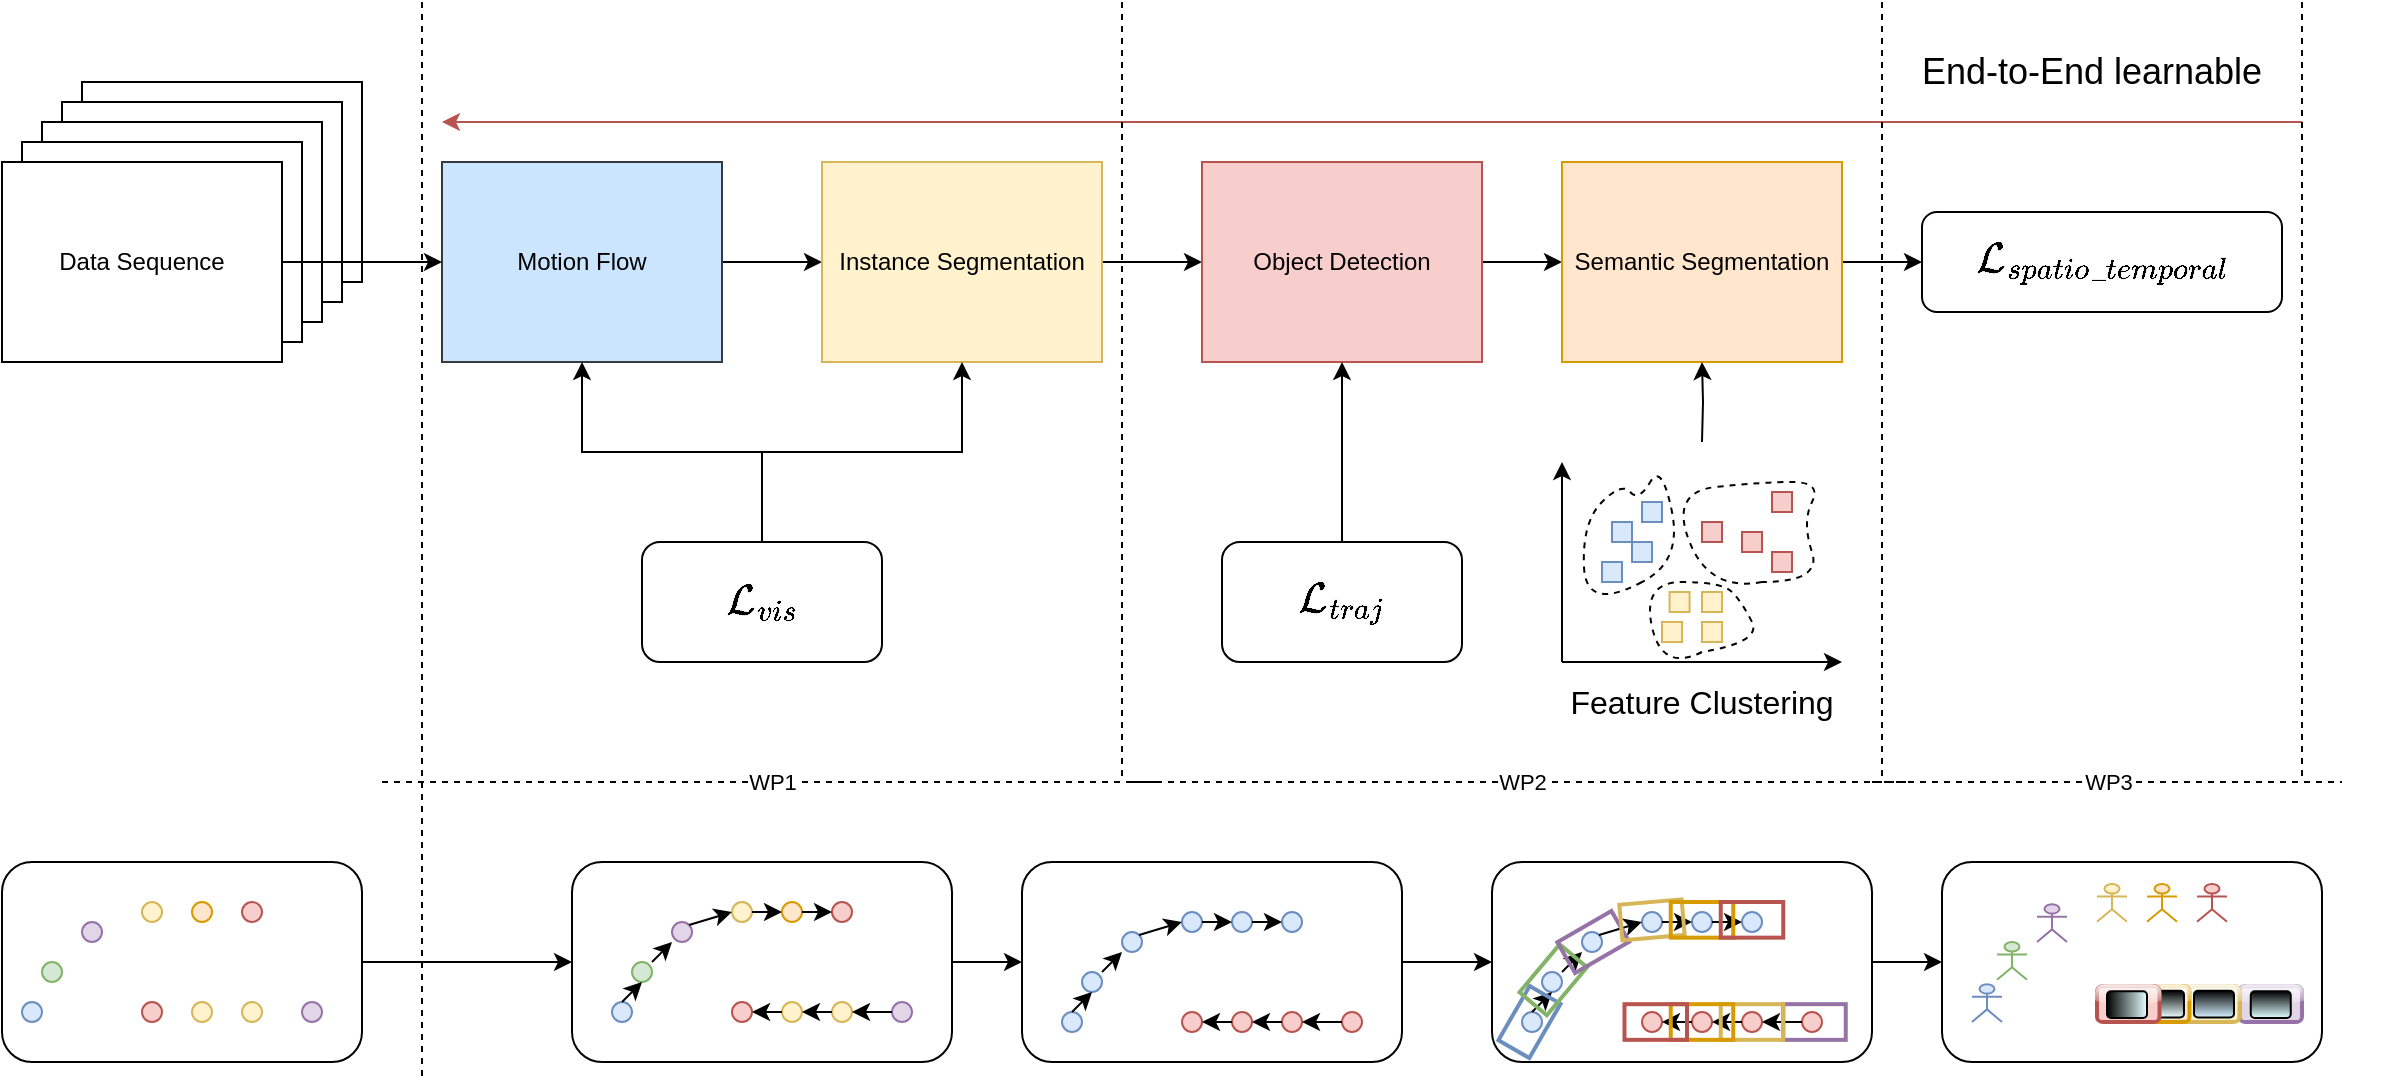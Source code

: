 <mxfile version="21.1.2">
  <diagram name="Page-1" id="5dXO3Vr72BLDgcloMhcy">
    <mxGraphModel dx="2217" dy="766" grid="1" gridSize="10" guides="1" tooltips="1" connect="1" arrows="1" fold="1" page="1" pageScale="1" pageWidth="850" pageHeight="1100" math="1" shadow="0">
      <root>
        <mxCell id="0" />
        <mxCell id="1" parent="0" />
        <mxCell id="tRHhrFOlf9yo3r4j4NDc-28" style="edgeStyle=orthogonalEdgeStyle;rounded=0;orthogonalLoop=1;jettySize=auto;html=1;entryX=0;entryY=0.5;entryDx=0;entryDy=0;" edge="1" parent="1" source="ptUVhh9PH6rea_wkWG5l-166" target="ptUVhh9PH6rea_wkWG5l-178">
          <mxGeometry relative="1" as="geometry" />
        </mxCell>
        <mxCell id="ptUVhh9PH6rea_wkWG5l-166" value="" style="rounded=1;whiteSpace=wrap;html=1;fillColor=none;" parent="1" vertex="1">
          <mxGeometry x="165" y="520" width="190" height="100" as="geometry" />
        </mxCell>
        <mxCell id="ptUVhh9PH6rea_wkWG5l-5" style="edgeStyle=orthogonalEdgeStyle;rounded=0;orthogonalLoop=1;jettySize=auto;html=1;entryX=0;entryY=0.5;entryDx=0;entryDy=0;" parent="1" source="ptUVhh9PH6rea_wkWG5l-1" target="ptUVhh9PH6rea_wkWG5l-2" edge="1">
          <mxGeometry relative="1" as="geometry" />
        </mxCell>
        <mxCell id="ptUVhh9PH6rea_wkWG5l-1" value="Motion Flow" style="rounded=0;whiteSpace=wrap;html=1;fillColor=#cce5ff;strokeColor=#36393d;glass=0;shadow=0;" parent="1" vertex="1">
          <mxGeometry x="100" y="170" width="140" height="100" as="geometry" />
        </mxCell>
        <mxCell id="ptUVhh9PH6rea_wkWG5l-6" style="edgeStyle=orthogonalEdgeStyle;rounded=0;orthogonalLoop=1;jettySize=auto;html=1;entryX=0;entryY=0.5;entryDx=0;entryDy=0;" parent="1" source="ptUVhh9PH6rea_wkWG5l-2" target="ptUVhh9PH6rea_wkWG5l-3" edge="1">
          <mxGeometry relative="1" as="geometry" />
        </mxCell>
        <mxCell id="ptUVhh9PH6rea_wkWG5l-2" value="Instance Segmentation" style="rounded=0;whiteSpace=wrap;html=1;fillColor=#fff2cc;strokeColor=#d6b656;" parent="1" vertex="1">
          <mxGeometry x="290" y="170" width="140" height="100" as="geometry" />
        </mxCell>
        <mxCell id="ptUVhh9PH6rea_wkWG5l-7" style="edgeStyle=orthogonalEdgeStyle;rounded=0;orthogonalLoop=1;jettySize=auto;html=1;entryX=0;entryY=0.5;entryDx=0;entryDy=0;" parent="1" source="ptUVhh9PH6rea_wkWG5l-3" target="ptUVhh9PH6rea_wkWG5l-4" edge="1">
          <mxGeometry relative="1" as="geometry" />
        </mxCell>
        <mxCell id="ptUVhh9PH6rea_wkWG5l-3" value="Object Detection" style="rounded=0;whiteSpace=wrap;html=1;fillColor=#f8cecc;strokeColor=#b85450;" parent="1" vertex="1">
          <mxGeometry x="480" y="170" width="140" height="100" as="geometry" />
        </mxCell>
        <mxCell id="ptUVhh9PH6rea_wkWG5l-34" style="edgeStyle=orthogonalEdgeStyle;rounded=0;orthogonalLoop=1;jettySize=auto;html=1;" parent="1" source="ptUVhh9PH6rea_wkWG5l-4" target="ptUVhh9PH6rea_wkWG5l-53" edge="1">
          <mxGeometry relative="1" as="geometry">
            <mxPoint x="850" y="220" as="targetPoint" />
          </mxGeometry>
        </mxCell>
        <mxCell id="ptUVhh9PH6rea_wkWG5l-4" value="Semantic Segmentation" style="rounded=0;whiteSpace=wrap;html=1;fillColor=#ffe6cc;strokeColor=#d79b00;" parent="1" vertex="1">
          <mxGeometry x="660" y="170" width="140" height="100" as="geometry" />
        </mxCell>
        <mxCell id="ptUVhh9PH6rea_wkWG5l-16" value="" style="group;flipH=1;" parent="1" vertex="1" connectable="0">
          <mxGeometry x="-120" y="130" width="180" height="140" as="geometry" />
        </mxCell>
        <mxCell id="ptUVhh9PH6rea_wkWG5l-9" value="Data Sequence" style="rounded=0;whiteSpace=wrap;html=1;" parent="ptUVhh9PH6rea_wkWG5l-16" vertex="1">
          <mxGeometry x="40" width="140" height="100" as="geometry" />
        </mxCell>
        <mxCell id="ptUVhh9PH6rea_wkWG5l-12" value="Data Sequence" style="rounded=0;whiteSpace=wrap;html=1;" parent="ptUVhh9PH6rea_wkWG5l-16" vertex="1">
          <mxGeometry x="30" y="10" width="140" height="100" as="geometry" />
        </mxCell>
        <mxCell id="ptUVhh9PH6rea_wkWG5l-13" value="Data Sequence" style="rounded=0;whiteSpace=wrap;html=1;" parent="ptUVhh9PH6rea_wkWG5l-16" vertex="1">
          <mxGeometry x="20" y="20" width="140" height="100" as="geometry" />
        </mxCell>
        <mxCell id="ptUVhh9PH6rea_wkWG5l-14" value="Data Sequence" style="rounded=0;whiteSpace=wrap;html=1;" parent="ptUVhh9PH6rea_wkWG5l-16" vertex="1">
          <mxGeometry x="10" y="30" width="140" height="100" as="geometry" />
        </mxCell>
        <mxCell id="ptUVhh9PH6rea_wkWG5l-15" value="Data Sequence" style="rounded=0;whiteSpace=wrap;html=1;" parent="ptUVhh9PH6rea_wkWG5l-16" vertex="1">
          <mxGeometry y="40" width="140" height="100" as="geometry" />
        </mxCell>
        <mxCell id="ptUVhh9PH6rea_wkWG5l-17" style="edgeStyle=orthogonalEdgeStyle;rounded=0;orthogonalLoop=1;jettySize=auto;html=1;" parent="1" source="ptUVhh9PH6rea_wkWG5l-15" target="ptUVhh9PH6rea_wkWG5l-1" edge="1">
          <mxGeometry relative="1" as="geometry" />
        </mxCell>
        <mxCell id="ptUVhh9PH6rea_wkWG5l-32" value="" style="endArrow=classic;html=1;rounded=0;fillColor=#f8cecc;strokeColor=#b85450;" parent="1" edge="1">
          <mxGeometry width="50" height="50" relative="1" as="geometry">
            <mxPoint x="1030" y="150" as="sourcePoint" />
            <mxPoint x="100" y="150" as="targetPoint" />
          </mxGeometry>
        </mxCell>
        <mxCell id="ptUVhh9PH6rea_wkWG5l-33" value="End-to-End learnable" style="text;html=1;strokeColor=none;fillColor=none;align=center;verticalAlign=middle;whiteSpace=wrap;rounded=0;fontSize=18;" parent="1" vertex="1">
          <mxGeometry x="820" y="110" width="210" height="30" as="geometry" />
        </mxCell>
        <mxCell id="ptUVhh9PH6rea_wkWG5l-35" value="" style="endArrow=none;dashed=1;html=1;rounded=0;" parent="1" edge="1">
          <mxGeometry width="50" height="50" relative="1" as="geometry">
            <mxPoint x="90" y="90" as="sourcePoint" />
            <mxPoint x="90" y="630" as="targetPoint" />
          </mxGeometry>
        </mxCell>
        <mxCell id="ptUVhh9PH6rea_wkWG5l-37" value="" style="endArrow=none;dashed=1;html=1;rounded=0;" parent="1" edge="1">
          <mxGeometry width="50" height="50" relative="1" as="geometry">
            <mxPoint x="440" y="90" as="sourcePoint" />
            <mxPoint x="440" y="480" as="targetPoint" />
          </mxGeometry>
        </mxCell>
        <mxCell id="ptUVhh9PH6rea_wkWG5l-38" value="WP1" style="endArrow=none;dashed=1;html=1;rounded=0;" parent="1" edge="1">
          <mxGeometry width="50" height="50" relative="1" as="geometry">
            <mxPoint x="70" y="480" as="sourcePoint" />
            <mxPoint x="460" y="480" as="targetPoint" />
          </mxGeometry>
        </mxCell>
        <mxCell id="ptUVhh9PH6rea_wkWG5l-40" value="WP2" style="endArrow=none;dashed=1;html=1;rounded=0;" parent="1" edge="1">
          <mxGeometry width="50" height="50" relative="1" as="geometry">
            <mxPoint x="445" y="480" as="sourcePoint" />
            <mxPoint x="835" y="480" as="targetPoint" />
          </mxGeometry>
        </mxCell>
        <mxCell id="ptUVhh9PH6rea_wkWG5l-41" value="" style="endArrow=none;dashed=1;html=1;rounded=0;" parent="1" edge="1">
          <mxGeometry width="50" height="50" relative="1" as="geometry">
            <mxPoint x="820" y="90" as="sourcePoint" />
            <mxPoint x="820" y="480" as="targetPoint" />
          </mxGeometry>
        </mxCell>
        <mxCell id="ptUVhh9PH6rea_wkWG5l-42" value="WP3" style="endArrow=none;dashed=1;html=1;rounded=0;" parent="1" edge="1">
          <mxGeometry width="50" height="50" relative="1" as="geometry">
            <mxPoint x="815" y="480" as="sourcePoint" />
            <mxPoint x="1050" y="480" as="targetPoint" />
          </mxGeometry>
        </mxCell>
        <mxCell id="ptUVhh9PH6rea_wkWG5l-44" value="" style="endArrow=none;dashed=1;html=1;rounded=0;" parent="1" edge="1">
          <mxGeometry width="50" height="50" relative="1" as="geometry">
            <mxPoint x="1030" y="90" as="sourcePoint" />
            <mxPoint x="1030" y="480" as="targetPoint" />
          </mxGeometry>
        </mxCell>
        <mxCell id="ptUVhh9PH6rea_wkWG5l-46" style="edgeStyle=orthogonalEdgeStyle;rounded=0;orthogonalLoop=1;jettySize=auto;html=1;" parent="1" source="ptUVhh9PH6rea_wkWG5l-45" target="ptUVhh9PH6rea_wkWG5l-1" edge="1">
          <mxGeometry relative="1" as="geometry" />
        </mxCell>
        <mxCell id="ptUVhh9PH6rea_wkWG5l-47" style="edgeStyle=orthogonalEdgeStyle;rounded=0;orthogonalLoop=1;jettySize=auto;html=1;" parent="1" source="ptUVhh9PH6rea_wkWG5l-45" target="ptUVhh9PH6rea_wkWG5l-2" edge="1">
          <mxGeometry relative="1" as="geometry" />
        </mxCell>
        <mxCell id="ptUVhh9PH6rea_wkWG5l-45" value="$$\mathcal{L_vis}$$" style="rounded=1;whiteSpace=wrap;html=1;fontSize=18;" parent="1" vertex="1">
          <mxGeometry x="200" y="360" width="120" height="60" as="geometry" />
        </mxCell>
        <mxCell id="ptUVhh9PH6rea_wkWG5l-49" style="edgeStyle=orthogonalEdgeStyle;rounded=0;orthogonalLoop=1;jettySize=auto;html=1;" parent="1" source="ptUVhh9PH6rea_wkWG5l-48" target="ptUVhh9PH6rea_wkWG5l-3" edge="1">
          <mxGeometry relative="1" as="geometry" />
        </mxCell>
        <mxCell id="ptUVhh9PH6rea_wkWG5l-48" value="$$\mathcal{L_traj}$$" style="rounded=1;whiteSpace=wrap;html=1;fontSize=18;" parent="1" vertex="1">
          <mxGeometry x="490" y="360" width="120" height="60" as="geometry" />
        </mxCell>
        <mxCell id="ptUVhh9PH6rea_wkWG5l-51" style="edgeStyle=orthogonalEdgeStyle;rounded=0;orthogonalLoop=1;jettySize=auto;html=1;entryX=0.5;entryY=1;entryDx=0;entryDy=0;" parent="1" target="ptUVhh9PH6rea_wkWG5l-4" edge="1">
          <mxGeometry relative="1" as="geometry">
            <mxPoint x="730" y="310" as="sourcePoint" />
          </mxGeometry>
        </mxCell>
        <mxCell id="ptUVhh9PH6rea_wkWG5l-53" value="$$\mathcal{L_{spatio\_temporal}}$$" style="rounded=1;whiteSpace=wrap;html=1;fontSize=18;" parent="1" vertex="1">
          <mxGeometry x="840" y="195" width="180" height="50" as="geometry" />
        </mxCell>
        <mxCell id="ptUVhh9PH6rea_wkWG5l-143" value="" style="ellipse;whiteSpace=wrap;html=1;aspect=fixed;fillColor=#fff2cc;strokeColor=#d6b656;" parent="1" vertex="1">
          <mxGeometry x="-50" y="540" width="10" height="10" as="geometry" />
        </mxCell>
        <mxCell id="ptUVhh9PH6rea_wkWG5l-144" value="" style="ellipse;whiteSpace=wrap;html=1;aspect=fixed;fillColor=#e1d5e7;strokeColor=#9673a6;" parent="1" vertex="1">
          <mxGeometry x="-80" y="550" width="10" height="10" as="geometry" />
        </mxCell>
        <mxCell id="ptUVhh9PH6rea_wkWG5l-145" value="" style="ellipse;whiteSpace=wrap;html=1;aspect=fixed;fillColor=#d5e8d4;strokeColor=#82b366;" parent="1" vertex="1">
          <mxGeometry x="-100" y="570" width="10" height="10" as="geometry" />
        </mxCell>
        <mxCell id="ptUVhh9PH6rea_wkWG5l-146" value="" style="ellipse;whiteSpace=wrap;html=1;aspect=fixed;fillColor=#dae8fc;strokeColor=#6c8ebf;" parent="1" vertex="1">
          <mxGeometry x="-110" y="590" width="10" height="10" as="geometry" />
        </mxCell>
        <mxCell id="ptUVhh9PH6rea_wkWG5l-147" value="" style="ellipse;whiteSpace=wrap;html=1;aspect=fixed;fillColor=#ffe6cc;strokeColor=#d79b00;" parent="1" vertex="1">
          <mxGeometry x="-25" y="540" width="10" height="10" as="geometry" />
        </mxCell>
        <mxCell id="ptUVhh9PH6rea_wkWG5l-148" value="" style="ellipse;whiteSpace=wrap;html=1;aspect=fixed;fillColor=#f8cecc;strokeColor=#b85450;" parent="1" vertex="1">
          <mxGeometry y="540" width="10" height="10" as="geometry" />
        </mxCell>
        <mxCell id="ptUVhh9PH6rea_wkWG5l-151" value="" style="ellipse;whiteSpace=wrap;html=1;aspect=fixed;fillColor=#e1d5e7;strokeColor=#9673a6;" parent="1" vertex="1">
          <mxGeometry x="30" y="590" width="10" height="10" as="geometry" />
        </mxCell>
        <mxCell id="ptUVhh9PH6rea_wkWG5l-152" value="" style="ellipse;whiteSpace=wrap;html=1;aspect=fixed;fillColor=#fff2cc;strokeColor=#d6b656;" parent="1" vertex="1">
          <mxGeometry y="590" width="10" height="10" as="geometry" />
        </mxCell>
        <mxCell id="ptUVhh9PH6rea_wkWG5l-153" value="" style="ellipse;whiteSpace=wrap;html=1;aspect=fixed;fillColor=#fff2cc;strokeColor=#d6b656;" parent="1" vertex="1">
          <mxGeometry x="-25" y="590" width="10" height="10" as="geometry" />
        </mxCell>
        <mxCell id="ptUVhh9PH6rea_wkWG5l-154" value="" style="ellipse;whiteSpace=wrap;html=1;aspect=fixed;fillColor=#f8cecc;strokeColor=#b85450;" parent="1" vertex="1">
          <mxGeometry x="-50" y="590" width="10" height="10" as="geometry" />
        </mxCell>
        <mxCell id="tRHhrFOlf9yo3r4j4NDc-27" style="edgeStyle=orthogonalEdgeStyle;rounded=0;orthogonalLoop=1;jettySize=auto;html=1;entryX=0;entryY=0.5;entryDx=0;entryDy=0;" edge="1" parent="1" source="ptUVhh9PH6rea_wkWG5l-155" target="ptUVhh9PH6rea_wkWG5l-166">
          <mxGeometry relative="1" as="geometry" />
        </mxCell>
        <mxCell id="ptUVhh9PH6rea_wkWG5l-155" value="" style="rounded=1;whiteSpace=wrap;html=1;fillColor=none;" parent="1" vertex="1">
          <mxGeometry x="-120" y="520" width="180" height="100" as="geometry" />
        </mxCell>
        <mxCell id="ptUVhh9PH6rea_wkWG5l-156" value="" style="ellipse;whiteSpace=wrap;html=1;aspect=fixed;fillColor=#fff2cc;strokeColor=#d6b656;" parent="1" vertex="1">
          <mxGeometry x="245" y="540" width="10" height="10" as="geometry" />
        </mxCell>
        <mxCell id="ptUVhh9PH6rea_wkWG5l-157" value="" style="ellipse;whiteSpace=wrap;html=1;aspect=fixed;fillColor=#e1d5e7;strokeColor=#9673a6;" parent="1" vertex="1">
          <mxGeometry x="215" y="550" width="10" height="10" as="geometry" />
        </mxCell>
        <mxCell id="ptUVhh9PH6rea_wkWG5l-158" value="" style="ellipse;whiteSpace=wrap;html=1;aspect=fixed;fillColor=#d5e8d4;strokeColor=#82b366;" parent="1" vertex="1">
          <mxGeometry x="195" y="570" width="10" height="10" as="geometry" />
        </mxCell>
        <mxCell id="ptUVhh9PH6rea_wkWG5l-159" value="" style="ellipse;whiteSpace=wrap;html=1;aspect=fixed;fillColor=#dae8fc;strokeColor=#6c8ebf;" parent="1" vertex="1">
          <mxGeometry x="185" y="590" width="10" height="10" as="geometry" />
        </mxCell>
        <mxCell id="ptUVhh9PH6rea_wkWG5l-160" value="" style="ellipse;whiteSpace=wrap;html=1;aspect=fixed;fillColor=#ffe6cc;strokeColor=#d79b00;" parent="1" vertex="1">
          <mxGeometry x="270" y="540" width="10" height="10" as="geometry" />
        </mxCell>
        <mxCell id="ptUVhh9PH6rea_wkWG5l-161" value="" style="ellipse;whiteSpace=wrap;html=1;aspect=fixed;fillColor=#f8cecc;strokeColor=#b85450;" parent="1" vertex="1">
          <mxGeometry x="295" y="540" width="10" height="10" as="geometry" />
        </mxCell>
        <mxCell id="ptUVhh9PH6rea_wkWG5l-162" value="" style="ellipse;whiteSpace=wrap;html=1;aspect=fixed;fillColor=#e1d5e7;strokeColor=#9673a6;" parent="1" vertex="1">
          <mxGeometry x="325" y="590" width="10" height="10" as="geometry" />
        </mxCell>
        <mxCell id="ptUVhh9PH6rea_wkWG5l-163" value="" style="ellipse;whiteSpace=wrap;html=1;aspect=fixed;fillColor=#fff2cc;strokeColor=#d6b656;" parent="1" vertex="1">
          <mxGeometry x="295" y="590" width="10" height="10" as="geometry" />
        </mxCell>
        <mxCell id="ptUVhh9PH6rea_wkWG5l-164" value="" style="ellipse;whiteSpace=wrap;html=1;aspect=fixed;fillColor=#fff2cc;strokeColor=#d6b656;" parent="1" vertex="1">
          <mxGeometry x="270" y="590" width="10" height="10" as="geometry" />
        </mxCell>
        <mxCell id="ptUVhh9PH6rea_wkWG5l-165" value="" style="ellipse;whiteSpace=wrap;html=1;aspect=fixed;fillColor=#f8cecc;strokeColor=#b85450;" parent="1" vertex="1">
          <mxGeometry x="245" y="590" width="10" height="10" as="geometry" />
        </mxCell>
        <mxCell id="ptUVhh9PH6rea_wkWG5l-167" value="" style="endArrow=classic;html=1;rounded=0;" parent="1" edge="1">
          <mxGeometry width="50" height="50" relative="1" as="geometry">
            <mxPoint x="190" y="590" as="sourcePoint" />
            <mxPoint x="200" y="580" as="targetPoint" />
          </mxGeometry>
        </mxCell>
        <mxCell id="ptUVhh9PH6rea_wkWG5l-168" value="" style="endArrow=classic;html=1;rounded=0;" parent="1" edge="1">
          <mxGeometry width="50" height="50" relative="1" as="geometry">
            <mxPoint x="205" y="570" as="sourcePoint" />
            <mxPoint x="215" y="560" as="targetPoint" />
            <Array as="points">
              <mxPoint x="215" y="560" />
            </Array>
          </mxGeometry>
        </mxCell>
        <mxCell id="ptUVhh9PH6rea_wkWG5l-170" value="" style="endArrow=classic;html=1;rounded=0;exitX=1;exitY=0;exitDx=0;exitDy=0;entryX=0;entryY=0.5;entryDx=0;entryDy=0;" parent="1" source="ptUVhh9PH6rea_wkWG5l-157" target="ptUVhh9PH6rea_wkWG5l-156" edge="1">
          <mxGeometry width="50" height="50" relative="1" as="geometry">
            <mxPoint x="215" y="580" as="sourcePoint" />
            <mxPoint x="225" y="570" as="targetPoint" />
            <Array as="points" />
          </mxGeometry>
        </mxCell>
        <mxCell id="ptUVhh9PH6rea_wkWG5l-173" value="" style="endArrow=classic;html=1;rounded=0;exitX=1;exitY=0.5;exitDx=0;exitDy=0;entryX=0;entryY=0.5;entryDx=0;entryDy=0;" parent="1" source="ptUVhh9PH6rea_wkWG5l-156" target="ptUVhh9PH6rea_wkWG5l-160" edge="1">
          <mxGeometry width="50" height="50" relative="1" as="geometry">
            <mxPoint x="234" y="561" as="sourcePoint" />
            <mxPoint x="255" y="555" as="targetPoint" />
            <Array as="points" />
          </mxGeometry>
        </mxCell>
        <mxCell id="ptUVhh9PH6rea_wkWG5l-174" value="" style="endArrow=classic;html=1;rounded=0;exitX=1;exitY=0.5;exitDx=0;exitDy=0;entryX=0;entryY=0.5;entryDx=0;entryDy=0;" parent="1" source="ptUVhh9PH6rea_wkWG5l-160" target="ptUVhh9PH6rea_wkWG5l-161" edge="1">
          <mxGeometry width="50" height="50" relative="1" as="geometry">
            <mxPoint x="265" y="555" as="sourcePoint" />
            <mxPoint x="280" y="555" as="targetPoint" />
            <Array as="points" />
          </mxGeometry>
        </mxCell>
        <mxCell id="ptUVhh9PH6rea_wkWG5l-175" value="" style="endArrow=classic;html=1;rounded=0;exitX=0;exitY=0.5;exitDx=0;exitDy=0;entryX=1;entryY=0.5;entryDx=0;entryDy=0;" parent="1" source="ptUVhh9PH6rea_wkWG5l-162" target="ptUVhh9PH6rea_wkWG5l-163" edge="1">
          <mxGeometry width="50" height="50" relative="1" as="geometry">
            <mxPoint x="290" y="555" as="sourcePoint" />
            <mxPoint x="305" y="555" as="targetPoint" />
            <Array as="points" />
          </mxGeometry>
        </mxCell>
        <mxCell id="ptUVhh9PH6rea_wkWG5l-176" value="" style="endArrow=classic;html=1;rounded=0;exitX=0;exitY=0.5;exitDx=0;exitDy=0;entryX=1;entryY=0.5;entryDx=0;entryDy=0;" parent="1" source="ptUVhh9PH6rea_wkWG5l-163" target="ptUVhh9PH6rea_wkWG5l-164" edge="1">
          <mxGeometry width="50" height="50" relative="1" as="geometry">
            <mxPoint x="335" y="605" as="sourcePoint" />
            <mxPoint x="315" y="605" as="targetPoint" />
            <Array as="points" />
          </mxGeometry>
        </mxCell>
        <mxCell id="ptUVhh9PH6rea_wkWG5l-177" value="" style="endArrow=classic;html=1;rounded=0;exitX=0;exitY=0.5;exitDx=0;exitDy=0;entryX=1;entryY=0.5;entryDx=0;entryDy=0;" parent="1" source="ptUVhh9PH6rea_wkWG5l-164" target="ptUVhh9PH6rea_wkWG5l-165" edge="1">
          <mxGeometry width="50" height="50" relative="1" as="geometry">
            <mxPoint x="305" y="605" as="sourcePoint" />
            <mxPoint x="290" y="605" as="targetPoint" />
            <Array as="points" />
          </mxGeometry>
        </mxCell>
        <mxCell id="tRHhrFOlf9yo3r4j4NDc-29" style="edgeStyle=orthogonalEdgeStyle;rounded=0;orthogonalLoop=1;jettySize=auto;html=1;" edge="1" parent="1" source="ptUVhh9PH6rea_wkWG5l-178" target="ptUVhh9PH6rea_wkWG5l-199">
          <mxGeometry relative="1" as="geometry" />
        </mxCell>
        <mxCell id="ptUVhh9PH6rea_wkWG5l-178" value="" style="rounded=1;whiteSpace=wrap;html=1;fillColor=none;" parent="1" vertex="1">
          <mxGeometry x="390" y="520" width="190" height="100" as="geometry" />
        </mxCell>
        <mxCell id="ptUVhh9PH6rea_wkWG5l-179" value="" style="ellipse;whiteSpace=wrap;html=1;aspect=fixed;fillColor=#dae8fc;strokeColor=#6c8ebf;" parent="1" vertex="1">
          <mxGeometry x="470" y="545" width="10" height="10" as="geometry" />
        </mxCell>
        <mxCell id="ptUVhh9PH6rea_wkWG5l-180" value="" style="ellipse;whiteSpace=wrap;html=1;aspect=fixed;fillColor=#dae8fc;strokeColor=#6c8ebf;" parent="1" vertex="1">
          <mxGeometry x="440" y="555" width="10" height="10" as="geometry" />
        </mxCell>
        <mxCell id="ptUVhh9PH6rea_wkWG5l-181" value="" style="ellipse;whiteSpace=wrap;html=1;aspect=fixed;fillColor=#dae8fc;strokeColor=#6c8ebf;" parent="1" vertex="1">
          <mxGeometry x="420" y="575" width="10" height="10" as="geometry" />
        </mxCell>
        <mxCell id="ptUVhh9PH6rea_wkWG5l-182" value="" style="ellipse;whiteSpace=wrap;html=1;aspect=fixed;fillColor=#dae8fc;strokeColor=#6c8ebf;" parent="1" vertex="1">
          <mxGeometry x="410" y="595" width="10" height="10" as="geometry" />
        </mxCell>
        <mxCell id="ptUVhh9PH6rea_wkWG5l-183" value="" style="ellipse;whiteSpace=wrap;html=1;aspect=fixed;fillColor=#dae8fc;strokeColor=#6c8ebf;" parent="1" vertex="1">
          <mxGeometry x="495" y="545" width="10" height="10" as="geometry" />
        </mxCell>
        <mxCell id="ptUVhh9PH6rea_wkWG5l-184" value="" style="ellipse;whiteSpace=wrap;html=1;aspect=fixed;fillColor=#dae8fc;strokeColor=#6c8ebf;" parent="1" vertex="1">
          <mxGeometry x="520" y="545" width="10" height="10" as="geometry" />
        </mxCell>
        <mxCell id="ptUVhh9PH6rea_wkWG5l-185" value="" style="ellipse;whiteSpace=wrap;html=1;aspect=fixed;fillColor=#f8cecc;strokeColor=#b85450;" parent="1" vertex="1">
          <mxGeometry x="550" y="595" width="10" height="10" as="geometry" />
        </mxCell>
        <mxCell id="ptUVhh9PH6rea_wkWG5l-186" value="" style="ellipse;whiteSpace=wrap;html=1;aspect=fixed;fillColor=#f8cecc;strokeColor=#b85450;" parent="1" vertex="1">
          <mxGeometry x="520" y="595" width="10" height="10" as="geometry" />
        </mxCell>
        <mxCell id="ptUVhh9PH6rea_wkWG5l-187" value="" style="ellipse;whiteSpace=wrap;html=1;aspect=fixed;fillColor=#f8cecc;strokeColor=#b85450;" parent="1" vertex="1">
          <mxGeometry x="495" y="595" width="10" height="10" as="geometry" />
        </mxCell>
        <mxCell id="ptUVhh9PH6rea_wkWG5l-188" value="" style="ellipse;whiteSpace=wrap;html=1;aspect=fixed;fillColor=#f8cecc;strokeColor=#b85450;" parent="1" vertex="1">
          <mxGeometry x="470" y="595" width="10" height="10" as="geometry" />
        </mxCell>
        <mxCell id="ptUVhh9PH6rea_wkWG5l-189" value="" style="endArrow=classic;html=1;rounded=0;" parent="1" edge="1">
          <mxGeometry width="50" height="50" relative="1" as="geometry">
            <mxPoint x="415" y="595" as="sourcePoint" />
            <mxPoint x="425" y="585" as="targetPoint" />
          </mxGeometry>
        </mxCell>
        <mxCell id="ptUVhh9PH6rea_wkWG5l-190" value="" style="endArrow=classic;html=1;rounded=0;" parent="1" edge="1">
          <mxGeometry width="50" height="50" relative="1" as="geometry">
            <mxPoint x="430" y="575" as="sourcePoint" />
            <mxPoint x="440" y="565" as="targetPoint" />
            <Array as="points">
              <mxPoint x="440" y="565" />
            </Array>
          </mxGeometry>
        </mxCell>
        <mxCell id="ptUVhh9PH6rea_wkWG5l-191" value="" style="endArrow=classic;html=1;rounded=0;exitX=1;exitY=0;exitDx=0;exitDy=0;entryX=0;entryY=0.5;entryDx=0;entryDy=0;" parent="1" source="ptUVhh9PH6rea_wkWG5l-180" target="ptUVhh9PH6rea_wkWG5l-179" edge="1">
          <mxGeometry width="50" height="50" relative="1" as="geometry">
            <mxPoint x="440" y="585" as="sourcePoint" />
            <mxPoint x="450" y="575" as="targetPoint" />
            <Array as="points" />
          </mxGeometry>
        </mxCell>
        <mxCell id="ptUVhh9PH6rea_wkWG5l-192" value="" style="endArrow=classic;html=1;rounded=0;exitX=1;exitY=0.5;exitDx=0;exitDy=0;entryX=0;entryY=0.5;entryDx=0;entryDy=0;" parent="1" source="ptUVhh9PH6rea_wkWG5l-179" target="ptUVhh9PH6rea_wkWG5l-183" edge="1">
          <mxGeometry width="50" height="50" relative="1" as="geometry">
            <mxPoint x="459" y="566" as="sourcePoint" />
            <mxPoint x="480" y="560" as="targetPoint" />
            <Array as="points" />
          </mxGeometry>
        </mxCell>
        <mxCell id="ptUVhh9PH6rea_wkWG5l-193" value="" style="endArrow=classic;html=1;rounded=0;exitX=1;exitY=0.5;exitDx=0;exitDy=0;entryX=0;entryY=0.5;entryDx=0;entryDy=0;" parent="1" source="ptUVhh9PH6rea_wkWG5l-183" target="ptUVhh9PH6rea_wkWG5l-184" edge="1">
          <mxGeometry width="50" height="50" relative="1" as="geometry">
            <mxPoint x="490" y="560" as="sourcePoint" />
            <mxPoint x="505" y="560" as="targetPoint" />
            <Array as="points" />
          </mxGeometry>
        </mxCell>
        <mxCell id="ptUVhh9PH6rea_wkWG5l-194" value="" style="endArrow=classic;html=1;rounded=0;exitX=0;exitY=0.5;exitDx=0;exitDy=0;entryX=1;entryY=0.5;entryDx=0;entryDy=0;" parent="1" source="ptUVhh9PH6rea_wkWG5l-185" target="ptUVhh9PH6rea_wkWG5l-186" edge="1">
          <mxGeometry width="50" height="50" relative="1" as="geometry">
            <mxPoint x="515" y="560" as="sourcePoint" />
            <mxPoint x="530" y="560" as="targetPoint" />
            <Array as="points" />
          </mxGeometry>
        </mxCell>
        <mxCell id="ptUVhh9PH6rea_wkWG5l-195" value="" style="endArrow=classic;html=1;rounded=0;exitX=0;exitY=0.5;exitDx=0;exitDy=0;entryX=1;entryY=0.5;entryDx=0;entryDy=0;" parent="1" source="ptUVhh9PH6rea_wkWG5l-186" target="ptUVhh9PH6rea_wkWG5l-187" edge="1">
          <mxGeometry width="50" height="50" relative="1" as="geometry">
            <mxPoint x="560" y="610" as="sourcePoint" />
            <mxPoint x="540" y="610" as="targetPoint" />
            <Array as="points" />
          </mxGeometry>
        </mxCell>
        <mxCell id="ptUVhh9PH6rea_wkWG5l-196" value="" style="endArrow=classic;html=1;rounded=0;exitX=0;exitY=0.5;exitDx=0;exitDy=0;entryX=1;entryY=0.5;entryDx=0;entryDy=0;" parent="1" source="ptUVhh9PH6rea_wkWG5l-187" target="ptUVhh9PH6rea_wkWG5l-188" edge="1">
          <mxGeometry width="50" height="50" relative="1" as="geometry">
            <mxPoint x="530" y="610" as="sourcePoint" />
            <mxPoint x="515" y="610" as="targetPoint" />
            <Array as="points" />
          </mxGeometry>
        </mxCell>
        <mxCell id="tRHhrFOlf9yo3r4j4NDc-30" style="edgeStyle=orthogonalEdgeStyle;rounded=0;orthogonalLoop=1;jettySize=auto;html=1;" edge="1" parent="1" source="ptUVhh9PH6rea_wkWG5l-199" target="ptUVhh9PH6rea_wkWG5l-229">
          <mxGeometry relative="1" as="geometry" />
        </mxCell>
        <mxCell id="ptUVhh9PH6rea_wkWG5l-199" value="" style="rounded=1;whiteSpace=wrap;html=1;fillColor=none;" parent="1" vertex="1">
          <mxGeometry x="625" y="520" width="190" height="100" as="geometry" />
        </mxCell>
        <mxCell id="ptUVhh9PH6rea_wkWG5l-200" value="" style="ellipse;whiteSpace=wrap;html=1;aspect=fixed;fillColor=#dae8fc;strokeColor=#6c8ebf;" parent="1" vertex="1">
          <mxGeometry x="700" y="545" width="10" height="10" as="geometry" />
        </mxCell>
        <mxCell id="ptUVhh9PH6rea_wkWG5l-201" value="" style="ellipse;whiteSpace=wrap;html=1;aspect=fixed;fillColor=#dae8fc;strokeColor=#6c8ebf;" parent="1" vertex="1">
          <mxGeometry x="670" y="555" width="10" height="10" as="geometry" />
        </mxCell>
        <mxCell id="ptUVhh9PH6rea_wkWG5l-202" value="" style="ellipse;whiteSpace=wrap;html=1;aspect=fixed;fillColor=#dae8fc;strokeColor=#6c8ebf;" parent="1" vertex="1">
          <mxGeometry x="650" y="575" width="10" height="10" as="geometry" />
        </mxCell>
        <mxCell id="ptUVhh9PH6rea_wkWG5l-203" value="" style="ellipse;whiteSpace=wrap;html=1;aspect=fixed;fillColor=#dae8fc;strokeColor=#6c8ebf;" parent="1" vertex="1">
          <mxGeometry x="640" y="595" width="10" height="10" as="geometry" />
        </mxCell>
        <mxCell id="ptUVhh9PH6rea_wkWG5l-204" value="" style="ellipse;whiteSpace=wrap;html=1;aspect=fixed;fillColor=#dae8fc;strokeColor=#6c8ebf;" parent="1" vertex="1">
          <mxGeometry x="725" y="545" width="10" height="10" as="geometry" />
        </mxCell>
        <mxCell id="ptUVhh9PH6rea_wkWG5l-205" value="" style="ellipse;whiteSpace=wrap;html=1;aspect=fixed;fillColor=#dae8fc;strokeColor=#6c8ebf;" parent="1" vertex="1">
          <mxGeometry x="750" y="545" width="10" height="10" as="geometry" />
        </mxCell>
        <mxCell id="ptUVhh9PH6rea_wkWG5l-206" value="" style="ellipse;whiteSpace=wrap;html=1;aspect=fixed;fillColor=#f8cecc;strokeColor=#b85450;" parent="1" vertex="1">
          <mxGeometry x="780" y="595" width="10" height="10" as="geometry" />
        </mxCell>
        <mxCell id="ptUVhh9PH6rea_wkWG5l-207" value="" style="ellipse;whiteSpace=wrap;html=1;aspect=fixed;fillColor=#f8cecc;strokeColor=#b85450;" parent="1" vertex="1">
          <mxGeometry x="750" y="595" width="10" height="10" as="geometry" />
        </mxCell>
        <mxCell id="ptUVhh9PH6rea_wkWG5l-208" value="" style="ellipse;whiteSpace=wrap;html=1;aspect=fixed;fillColor=#f8cecc;strokeColor=#b85450;" parent="1" vertex="1">
          <mxGeometry x="725" y="595" width="10" height="10" as="geometry" />
        </mxCell>
        <mxCell id="ptUVhh9PH6rea_wkWG5l-209" value="" style="ellipse;whiteSpace=wrap;html=1;aspect=fixed;fillColor=#f8cecc;strokeColor=#b85450;" parent="1" vertex="1">
          <mxGeometry x="700" y="595" width="10" height="10" as="geometry" />
        </mxCell>
        <mxCell id="ptUVhh9PH6rea_wkWG5l-210" value="" style="endArrow=classic;html=1;rounded=0;" parent="1" edge="1">
          <mxGeometry width="50" height="50" relative="1" as="geometry">
            <mxPoint x="645" y="595" as="sourcePoint" />
            <mxPoint x="655" y="585" as="targetPoint" />
          </mxGeometry>
        </mxCell>
        <mxCell id="ptUVhh9PH6rea_wkWG5l-211" value="" style="endArrow=classic;html=1;rounded=0;" parent="1" edge="1">
          <mxGeometry width="50" height="50" relative="1" as="geometry">
            <mxPoint x="660" y="575" as="sourcePoint" />
            <mxPoint x="670" y="565" as="targetPoint" />
            <Array as="points">
              <mxPoint x="670" y="565" />
            </Array>
          </mxGeometry>
        </mxCell>
        <mxCell id="ptUVhh9PH6rea_wkWG5l-212" value="" style="endArrow=classic;html=1;rounded=0;exitX=1;exitY=0;exitDx=0;exitDy=0;entryX=0;entryY=0.5;entryDx=0;entryDy=0;" parent="1" source="ptUVhh9PH6rea_wkWG5l-201" target="ptUVhh9PH6rea_wkWG5l-200" edge="1">
          <mxGeometry width="50" height="50" relative="1" as="geometry">
            <mxPoint x="670" y="585" as="sourcePoint" />
            <mxPoint x="680" y="575" as="targetPoint" />
            <Array as="points" />
          </mxGeometry>
        </mxCell>
        <mxCell id="ptUVhh9PH6rea_wkWG5l-213" value="" style="endArrow=classic;html=1;rounded=0;exitX=1;exitY=0.5;exitDx=0;exitDy=0;entryX=0;entryY=0.5;entryDx=0;entryDy=0;" parent="1" source="ptUVhh9PH6rea_wkWG5l-200" target="ptUVhh9PH6rea_wkWG5l-204" edge="1">
          <mxGeometry width="50" height="50" relative="1" as="geometry">
            <mxPoint x="689" y="566" as="sourcePoint" />
            <mxPoint x="710" y="560" as="targetPoint" />
            <Array as="points" />
          </mxGeometry>
        </mxCell>
        <mxCell id="ptUVhh9PH6rea_wkWG5l-214" value="" style="endArrow=classic;html=1;rounded=0;exitX=1;exitY=0.5;exitDx=0;exitDy=0;entryX=0;entryY=0.5;entryDx=0;entryDy=0;" parent="1" source="ptUVhh9PH6rea_wkWG5l-204" target="ptUVhh9PH6rea_wkWG5l-205" edge="1">
          <mxGeometry width="50" height="50" relative="1" as="geometry">
            <mxPoint x="720" y="560" as="sourcePoint" />
            <mxPoint x="735" y="560" as="targetPoint" />
            <Array as="points" />
          </mxGeometry>
        </mxCell>
        <mxCell id="ptUVhh9PH6rea_wkWG5l-215" value="" style="endArrow=classic;html=1;rounded=0;exitX=0;exitY=0.5;exitDx=0;exitDy=0;entryX=1;entryY=0.5;entryDx=0;entryDy=0;" parent="1" source="ptUVhh9PH6rea_wkWG5l-206" target="ptUVhh9PH6rea_wkWG5l-207" edge="1">
          <mxGeometry width="50" height="50" relative="1" as="geometry">
            <mxPoint x="745" y="560" as="sourcePoint" />
            <mxPoint x="760" y="560" as="targetPoint" />
            <Array as="points" />
          </mxGeometry>
        </mxCell>
        <mxCell id="ptUVhh9PH6rea_wkWG5l-216" value="" style="endArrow=classic;html=1;rounded=0;exitX=0;exitY=0.5;exitDx=0;exitDy=0;entryX=1;entryY=0.5;entryDx=0;entryDy=0;" parent="1" source="ptUVhh9PH6rea_wkWG5l-207" target="ptUVhh9PH6rea_wkWG5l-208" edge="1">
          <mxGeometry width="50" height="50" relative="1" as="geometry">
            <mxPoint x="790" y="610" as="sourcePoint" />
            <mxPoint x="770" y="610" as="targetPoint" />
            <Array as="points" />
          </mxGeometry>
        </mxCell>
        <mxCell id="ptUVhh9PH6rea_wkWG5l-217" value="" style="endArrow=classic;html=1;rounded=0;exitX=0;exitY=0.5;exitDx=0;exitDy=0;entryX=1;entryY=0.5;entryDx=0;entryDy=0;" parent="1" source="ptUVhh9PH6rea_wkWG5l-208" target="ptUVhh9PH6rea_wkWG5l-209" edge="1">
          <mxGeometry width="50" height="50" relative="1" as="geometry">
            <mxPoint x="760" y="610" as="sourcePoint" />
            <mxPoint x="745" y="610" as="targetPoint" />
            <Array as="points" />
          </mxGeometry>
        </mxCell>
        <mxCell id="ptUVhh9PH6rea_wkWG5l-218" value="" style="rounded=0;whiteSpace=wrap;html=1;rotation=-60;fillColor=none;strokeColor=#6c8ebf;strokeWidth=2;" parent="1" vertex="1">
          <mxGeometry x="628.12" y="591.09" width="31.25" height="17.83" as="geometry" />
        </mxCell>
        <mxCell id="ptUVhh9PH6rea_wkWG5l-219" value="" style="rounded=0;whiteSpace=wrap;html=1;rotation=-50;fillColor=none;strokeColor=#82b366;strokeWidth=2;" parent="1" vertex="1">
          <mxGeometry x="640" y="570" width="31.25" height="17.83" as="geometry" />
        </mxCell>
        <mxCell id="ptUVhh9PH6rea_wkWG5l-221" value="" style="rounded=0;whiteSpace=wrap;html=1;rotation=-30;fillColor=none;strokeColor=#9673a6;strokeWidth=2;" parent="1" vertex="1">
          <mxGeometry x="660" y="551.09" width="31.25" height="17.83" as="geometry" />
        </mxCell>
        <mxCell id="ptUVhh9PH6rea_wkWG5l-222" value="" style="rounded=0;whiteSpace=wrap;html=1;rotation=-5;fillColor=none;strokeColor=#d6b656;strokeWidth=2;" parent="1" vertex="1">
          <mxGeometry x="689.38" y="540.0" width="31.25" height="17.83" as="geometry" />
        </mxCell>
        <mxCell id="ptUVhh9PH6rea_wkWG5l-223" value="" style="rounded=0;whiteSpace=wrap;html=1;rotation=0;fillColor=none;strokeColor=#d79b00;strokeWidth=2;" parent="1" vertex="1">
          <mxGeometry x="714.37" y="540.0" width="31.25" height="17.83" as="geometry" />
        </mxCell>
        <mxCell id="ptUVhh9PH6rea_wkWG5l-224" value="" style="rounded=0;whiteSpace=wrap;html=1;rotation=0;fillColor=none;strokeColor=#b85450;strokeWidth=2;" parent="1" vertex="1">
          <mxGeometry x="739.38" y="540.0" width="31.25" height="17.83" as="geometry" />
        </mxCell>
        <mxCell id="ptUVhh9PH6rea_wkWG5l-225" value="" style="rounded=0;whiteSpace=wrap;html=1;rotation=0;fillColor=none;strokeColor=#9673a6;strokeWidth=2;" parent="1" vertex="1">
          <mxGeometry x="770.63" y="591.09" width="31.25" height="17.83" as="geometry" />
        </mxCell>
        <mxCell id="ptUVhh9PH6rea_wkWG5l-226" value="" style="rounded=0;whiteSpace=wrap;html=1;rotation=0;fillColor=none;strokeColor=#d6b656;strokeWidth=2;" parent="1" vertex="1">
          <mxGeometry x="739.38" y="591.09" width="31.25" height="17.83" as="geometry" />
        </mxCell>
        <mxCell id="ptUVhh9PH6rea_wkWG5l-227" value="" style="rounded=0;whiteSpace=wrap;html=1;rotation=0;fillColor=none;strokeColor=#d79b00;strokeWidth=2;" parent="1" vertex="1">
          <mxGeometry x="714.37" y="591.09" width="31.25" height="17.83" as="geometry" />
        </mxCell>
        <mxCell id="ptUVhh9PH6rea_wkWG5l-228" value="" style="rounded=0;whiteSpace=wrap;html=1;rotation=0;fillColor=none;strokeColor=#b85450;strokeWidth=2;" parent="1" vertex="1">
          <mxGeometry x="691.25" y="591.09" width="31.25" height="17.83" as="geometry" />
        </mxCell>
        <mxCell id="ptUVhh9PH6rea_wkWG5l-259" value="" style="shape=umlActor;verticalLabelPosition=bottom;verticalAlign=top;html=1;outlineConnect=0;fillColor=#dae8fc;strokeColor=#6c8ebf;" parent="1" vertex="1">
          <mxGeometry x="865" y="581.08" width="15" height="18.92" as="geometry" />
        </mxCell>
        <mxCell id="ptUVhh9PH6rea_wkWG5l-229" value="" style="rounded=1;whiteSpace=wrap;html=1;fillColor=none;" parent="1" vertex="1">
          <mxGeometry x="850" y="520" width="190" height="100" as="geometry" />
        </mxCell>
        <mxCell id="ptUVhh9PH6rea_wkWG5l-260" value="" style="shape=umlActor;verticalLabelPosition=bottom;verticalAlign=top;html=1;outlineConnect=0;fillColor=#d5e8d4;strokeColor=#82b366;" parent="1" vertex="1">
          <mxGeometry x="877.5" y="560" width="15" height="18.92" as="geometry" />
        </mxCell>
        <mxCell id="ptUVhh9PH6rea_wkWG5l-261" value="" style="shape=umlActor;verticalLabelPosition=bottom;verticalAlign=top;html=1;outlineConnect=0;fillColor=#e1d5e7;strokeColor=#9673a6;" parent="1" vertex="1">
          <mxGeometry x="897.5" y="541.08" width="15" height="18.92" as="geometry" />
        </mxCell>
        <mxCell id="ptUVhh9PH6rea_wkWG5l-262" value="" style="shape=umlActor;verticalLabelPosition=bottom;verticalAlign=top;html=1;outlineConnect=0;fillColor=#fff2cc;strokeColor=#d6b656;" parent="1" vertex="1">
          <mxGeometry x="927.5" y="531" width="15" height="18.92" as="geometry" />
        </mxCell>
        <mxCell id="ptUVhh9PH6rea_wkWG5l-263" value="" style="shape=umlActor;verticalLabelPosition=bottom;verticalAlign=top;html=1;outlineConnect=0;fillColor=#ffe6cc;strokeColor=#d79b00;" parent="1" vertex="1">
          <mxGeometry x="952.5" y="531" width="15" height="18.92" as="geometry" />
        </mxCell>
        <mxCell id="ptUVhh9PH6rea_wkWG5l-264" value="" style="shape=umlActor;verticalLabelPosition=bottom;verticalAlign=top;html=1;outlineConnect=0;fillColor=#f8cecc;strokeColor=#b85450;" parent="1" vertex="1">
          <mxGeometry x="977.5" y="531" width="15" height="18.92" as="geometry" />
        </mxCell>
        <mxCell id="ptUVhh9PH6rea_wkWG5l-265" value="" style="rounded=1;whiteSpace=wrap;html=1;rotation=0;fillColor=#e1d5e7;strokeColor=#9673a6;strokeWidth=2;glass=1;shadow=0;" parent="1" vertex="1">
          <mxGeometry x="998.75" y="582.17" width="31.25" height="17.83" as="geometry" />
        </mxCell>
        <mxCell id="ptUVhh9PH6rea_wkWG5l-266" value="" style="rounded=1;whiteSpace=wrap;html=1;rotation=0;fillColor=#fff2cc;strokeColor=#d6b656;strokeWidth=2;glass=1;shadow=0;" parent="1" vertex="1">
          <mxGeometry x="967.5" y="582.17" width="31.25" height="17.83" as="geometry" />
        </mxCell>
        <mxCell id="ptUVhh9PH6rea_wkWG5l-267" value="" style="rounded=1;whiteSpace=wrap;html=1;rotation=0;fillColor=#ffe6cc;strokeColor=#d79b00;strokeWidth=2;glass=1;shadow=0;" parent="1" vertex="1">
          <mxGeometry x="942.5" y="582.17" width="31.25" height="17.83" as="geometry" />
        </mxCell>
        <mxCell id="ptUVhh9PH6rea_wkWG5l-271" value="" style="rounded=1;whiteSpace=wrap;html=1;fillColor=#000000;gradientColor=#E0FEFF;" parent="1" vertex="1">
          <mxGeometry x="1004.38" y="584.62" width="20" height="13.38" as="geometry" />
        </mxCell>
        <mxCell id="ptUVhh9PH6rea_wkWG5l-272" value="" style="rounded=1;whiteSpace=wrap;html=1;fillColor=#000000;gradientColor=#D6F1FF;" parent="1" vertex="1">
          <mxGeometry x="976" y="584.39" width="20" height="13.38" as="geometry" />
        </mxCell>
        <mxCell id="ptUVhh9PH6rea_wkWG5l-273" value="" style="rounded=1;whiteSpace=wrap;html=1;fillColor=#000000;gradientColor=#EBFFFF;" parent="1" vertex="1">
          <mxGeometry x="951.0" y="584.39" width="20" height="13.38" as="geometry" />
        </mxCell>
        <mxCell id="ptUVhh9PH6rea_wkWG5l-268" value="" style="rounded=1;whiteSpace=wrap;html=1;rotation=0;fillColor=#f8cecc;strokeColor=#b85450;strokeWidth=2;glass=1;shadow=0;" parent="1" vertex="1">
          <mxGeometry x="927.5" y="582.17" width="31.25" height="17.83" as="geometry" />
        </mxCell>
        <mxCell id="ptUVhh9PH6rea_wkWG5l-274" value="" style="rounded=1;whiteSpace=wrap;html=1;fillColor=#000000;gradientColor=#E6FFFF;gradientDirection=east;" parent="1" vertex="1">
          <mxGeometry x="932.5" y="584.62" width="20" height="13.38" as="geometry" />
        </mxCell>
        <mxCell id="tRHhrFOlf9yo3r4j4NDc-24" value="" style="group" vertex="1" connectable="0" parent="1">
          <mxGeometry x="660" y="320" width="140" height="105" as="geometry" />
        </mxCell>
        <mxCell id="tRHhrFOlf9yo3r4j4NDc-5" value="" style="endArrow=classic;html=1;rounded=0;" edge="1" parent="tRHhrFOlf9yo3r4j4NDc-24">
          <mxGeometry width="50" height="50" relative="1" as="geometry">
            <mxPoint y="100" as="sourcePoint" />
            <mxPoint x="140" y="100" as="targetPoint" />
          </mxGeometry>
        </mxCell>
        <mxCell id="tRHhrFOlf9yo3r4j4NDc-6" value="" style="endArrow=classic;html=1;rounded=0;" edge="1" parent="tRHhrFOlf9yo3r4j4NDc-24">
          <mxGeometry width="50" height="50" relative="1" as="geometry">
            <mxPoint y="100" as="sourcePoint" />
            <mxPoint as="targetPoint" />
          </mxGeometry>
        </mxCell>
        <mxCell id="tRHhrFOlf9yo3r4j4NDc-7" value="" style="whiteSpace=wrap;html=1;aspect=fixed;fillColor=#dae8fc;strokeColor=#6c8ebf;" vertex="1" parent="tRHhrFOlf9yo3r4j4NDc-24">
          <mxGeometry x="25" y="30" width="10" height="10" as="geometry" />
        </mxCell>
        <mxCell id="tRHhrFOlf9yo3r4j4NDc-8" value="" style="whiteSpace=wrap;html=1;aspect=fixed;fillColor=#dae8fc;strokeColor=#6c8ebf;" vertex="1" parent="tRHhrFOlf9yo3r4j4NDc-24">
          <mxGeometry x="35" y="40" width="10" height="10" as="geometry" />
        </mxCell>
        <mxCell id="tRHhrFOlf9yo3r4j4NDc-9" value="" style="whiteSpace=wrap;html=1;aspect=fixed;fillColor=#dae8fc;strokeColor=#6c8ebf;" vertex="1" parent="tRHhrFOlf9yo3r4j4NDc-24">
          <mxGeometry x="20" y="50" width="10" height="10" as="geometry" />
        </mxCell>
        <mxCell id="tRHhrFOlf9yo3r4j4NDc-10" value="" style="whiteSpace=wrap;html=1;aspect=fixed;fillColor=#dae8fc;strokeColor=#6c8ebf;" vertex="1" parent="tRHhrFOlf9yo3r4j4NDc-24">
          <mxGeometry x="40" y="20" width="10" height="10" as="geometry" />
        </mxCell>
        <mxCell id="tRHhrFOlf9yo3r4j4NDc-11" value="" style="whiteSpace=wrap;html=1;aspect=fixed;fillColor=#f8cecc;strokeColor=#b85450;" vertex="1" parent="tRHhrFOlf9yo3r4j4NDc-24">
          <mxGeometry x="90" y="35" width="10" height="10" as="geometry" />
        </mxCell>
        <mxCell id="tRHhrFOlf9yo3r4j4NDc-12" value="" style="whiteSpace=wrap;html=1;aspect=fixed;fillColor=#f8cecc;strokeColor=#b85450;" vertex="1" parent="tRHhrFOlf9yo3r4j4NDc-24">
          <mxGeometry x="105" y="45" width="10" height="10" as="geometry" />
        </mxCell>
        <mxCell id="tRHhrFOlf9yo3r4j4NDc-13" value="" style="whiteSpace=wrap;html=1;aspect=fixed;fillColor=#f8cecc;strokeColor=#b85450;" vertex="1" parent="tRHhrFOlf9yo3r4j4NDc-24">
          <mxGeometry x="70" y="30" width="10" height="10" as="geometry" />
        </mxCell>
        <mxCell id="tRHhrFOlf9yo3r4j4NDc-14" value="" style="whiteSpace=wrap;html=1;aspect=fixed;fillColor=#f8cecc;strokeColor=#b85450;" vertex="1" parent="tRHhrFOlf9yo3r4j4NDc-24">
          <mxGeometry x="105" y="15" width="10" height="10" as="geometry" />
        </mxCell>
        <mxCell id="tRHhrFOlf9yo3r4j4NDc-16" value="" style="whiteSpace=wrap;html=1;aspect=fixed;fillColor=#fff2cc;strokeColor=#d6b656;" vertex="1" parent="tRHhrFOlf9yo3r4j4NDc-24">
          <mxGeometry x="50" y="80" width="10" height="10" as="geometry" />
        </mxCell>
        <mxCell id="tRHhrFOlf9yo3r4j4NDc-17" value="" style="whiteSpace=wrap;html=1;aspect=fixed;fillColor=#fff2cc;strokeColor=#d6b656;" vertex="1" parent="tRHhrFOlf9yo3r4j4NDc-24">
          <mxGeometry x="70" y="80" width="10" height="10" as="geometry" />
        </mxCell>
        <mxCell id="tRHhrFOlf9yo3r4j4NDc-18" value="" style="whiteSpace=wrap;html=1;aspect=fixed;fillColor=#fff2cc;strokeColor=#d6b656;" vertex="1" parent="tRHhrFOlf9yo3r4j4NDc-24">
          <mxGeometry x="53.79" y="65" width="10" height="10" as="geometry" />
        </mxCell>
        <mxCell id="tRHhrFOlf9yo3r4j4NDc-19" value="" style="whiteSpace=wrap;html=1;aspect=fixed;fillColor=#fff2cc;strokeColor=#d6b656;" vertex="1" parent="tRHhrFOlf9yo3r4j4NDc-24">
          <mxGeometry x="70" y="65" width="10" height="10" as="geometry" />
        </mxCell>
        <mxCell id="tRHhrFOlf9yo3r4j4NDc-21" value="" style="curved=1;endArrow=none;html=1;rounded=0;endFill=0;dashed=1;" edge="1" parent="tRHhrFOlf9yo3r4j4NDc-24">
          <mxGeometry width="50" height="50" relative="1" as="geometry">
            <mxPoint x="70" y="95" as="sourcePoint" />
            <mxPoint x="70" y="95" as="targetPoint" />
            <Array as="points">
              <mxPoint x="50" y="105" />
              <mxPoint x="40" y="60" />
              <mxPoint x="80" y="60" />
              <mxPoint x="90" y="70" />
              <mxPoint x="100" y="90" />
            </Array>
          </mxGeometry>
        </mxCell>
        <mxCell id="tRHhrFOlf9yo3r4j4NDc-22" value="" style="curved=1;endArrow=none;html=1;rounded=0;endFill=0;dashed=1;" edge="1" parent="tRHhrFOlf9yo3r4j4NDc-24">
          <mxGeometry width="50" height="50" relative="1" as="geometry">
            <mxPoint x="100" y="60" as="sourcePoint" />
            <mxPoint x="100" y="60" as="targetPoint" />
            <Array as="points">
              <mxPoint x="73.79" y="65" />
              <mxPoint x="53.79" y="15" />
              <mxPoint x="100" y="10" />
              <mxPoint x="130" y="10" />
              <mxPoint x="120" y="30" />
              <mxPoint x="130" y="60" />
            </Array>
          </mxGeometry>
        </mxCell>
        <mxCell id="tRHhrFOlf9yo3r4j4NDc-23" value="" style="curved=1;endArrow=none;html=1;rounded=0;endFill=0;dashed=1;" edge="1" parent="tRHhrFOlf9yo3r4j4NDc-24">
          <mxGeometry width="50" height="50" relative="1" as="geometry">
            <mxPoint x="40" y="60" as="sourcePoint" />
            <mxPoint x="40" y="60" as="targetPoint" />
            <Array as="points">
              <mxPoint x="12" y="75" />
              <mxPoint x="10" y="30" />
              <mxPoint x="30" y="10" />
              <mxPoint x="38.21" y="20" />
              <mxPoint x="50" />
              <mxPoint x="60" y="50" />
            </Array>
          </mxGeometry>
        </mxCell>
        <mxCell id="tRHhrFOlf9yo3r4j4NDc-25" value="Feature Clustering" style="text;html=1;strokeColor=none;fillColor=none;align=center;verticalAlign=middle;whiteSpace=wrap;rounded=0;fontSize=16;" vertex="1" parent="1">
          <mxGeometry x="625" y="425" width="210" height="30" as="geometry" />
        </mxCell>
      </root>
    </mxGraphModel>
  </diagram>
</mxfile>

